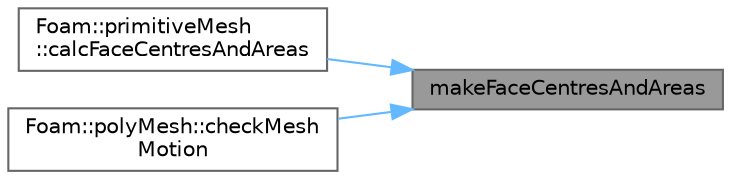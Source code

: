 digraph "makeFaceCentresAndAreas"
{
 // LATEX_PDF_SIZE
  bgcolor="transparent";
  edge [fontname=Helvetica,fontsize=10,labelfontname=Helvetica,labelfontsize=10];
  node [fontname=Helvetica,fontsize=10,shape=box,height=0.2,width=0.4];
  rankdir="RL";
  Node1 [id="Node000001",label="makeFaceCentresAndAreas",height=0.2,width=0.4,color="gray40", fillcolor="grey60", style="filled", fontcolor="black",tooltip=" "];
  Node1 -> Node2 [id="edge1_Node000001_Node000002",dir="back",color="steelblue1",style="solid",tooltip=" "];
  Node2 [id="Node000002",label="Foam::primitiveMesh\l::calcFaceCentresAndAreas",height=0.2,width=0.4,color="grey40", fillcolor="white", style="filled",URL="$classFoam_1_1primitiveMesh.html#ae69022524e466285c14e5688f29e66b6",tooltip=" "];
  Node1 -> Node3 [id="edge2_Node000001_Node000003",dir="back",color="steelblue1",style="solid",tooltip=" "];
  Node3 [id="Node000003",label="Foam::polyMesh::checkMesh\lMotion",height=0.2,width=0.4,color="grey40", fillcolor="white", style="filled",URL="$classFoam_1_1polyMesh.html#af63c60f945138c46fd0e153328508227",tooltip=" "];
}
